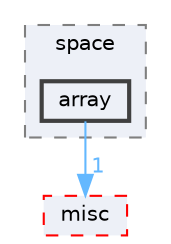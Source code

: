 digraph "/home/runner/work/vclib/vclib/include/vclib/space/array"
{
 // LATEX_PDF_SIZE
  bgcolor="transparent";
  edge [fontname=Helvetica,fontsize=10,labelfontname=Helvetica,labelfontsize=10];
  node [fontname=Helvetica,fontsize=10,shape=box,height=0.2,width=0.4];
  compound=true
  subgraph clusterdir_f5c67e0d94465501863c6ccee7fad822 {
    graph [ bgcolor="#edf0f7", pencolor="grey50", label="space", fontname=Helvetica,fontsize=10 style="filled,dashed", URL="dir_f5c67e0d94465501863c6ccee7fad822.html",tooltip=""]
  dir_b36b78a08ce976f1e5391010b469d3c9 [label="array", fillcolor="#edf0f7", color="grey25", style="filled,bold", URL="dir_b36b78a08ce976f1e5391010b469d3c9.html",tooltip=""];
  }
  dir_1d5d86545c5ee72848d4833136f0caa9 [label="misc", fillcolor="#edf0f7", color="red", style="filled,dashed", URL="dir_1d5d86545c5ee72848d4833136f0caa9.html",tooltip=""];
  dir_b36b78a08ce976f1e5391010b469d3c9->dir_1d5d86545c5ee72848d4833136f0caa9 [headlabel="1", labeldistance=1.5 headhref="dir_000001_000038.html" color="steelblue1" fontcolor="steelblue1"];
}
